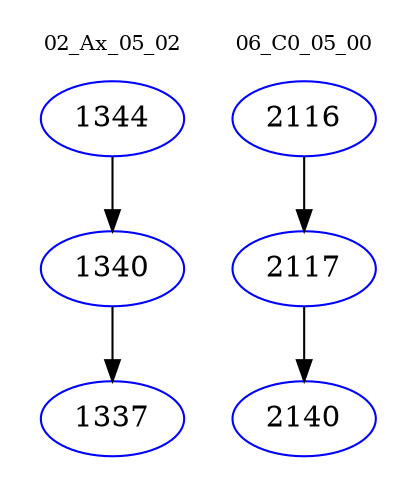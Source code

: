 digraph{
subgraph cluster_0 {
color = white
label = "02_Ax_05_02";
fontsize=10;
T0_1344 [label="1344", color="blue"]
T0_1344 -> T0_1340 [color="black"]
T0_1340 [label="1340", color="blue"]
T0_1340 -> T0_1337 [color="black"]
T0_1337 [label="1337", color="blue"]
}
subgraph cluster_1 {
color = white
label = "06_C0_05_00";
fontsize=10;
T1_2116 [label="2116", color="blue"]
T1_2116 -> T1_2117 [color="black"]
T1_2117 [label="2117", color="blue"]
T1_2117 -> T1_2140 [color="black"]
T1_2140 [label="2140", color="blue"]
}
}

